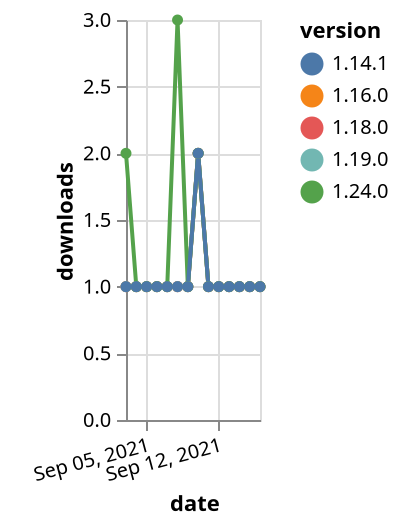 {"$schema": "https://vega.github.io/schema/vega-lite/v5.json", "description": "A simple bar chart with embedded data.", "data": {"values": [{"date": "2021-09-03", "total": 195, "delta": 1, "version": "1.18.0"}, {"date": "2021-09-04", "total": 196, "delta": 1, "version": "1.18.0"}, {"date": "2021-09-05", "total": 197, "delta": 1, "version": "1.18.0"}, {"date": "2021-09-06", "total": 198, "delta": 1, "version": "1.18.0"}, {"date": "2021-09-07", "total": 199, "delta": 1, "version": "1.18.0"}, {"date": "2021-09-08", "total": 200, "delta": 1, "version": "1.18.0"}, {"date": "2021-09-09", "total": 201, "delta": 1, "version": "1.18.0"}, {"date": "2021-09-10", "total": 203, "delta": 2, "version": "1.18.0"}, {"date": "2021-09-11", "total": 204, "delta": 1, "version": "1.18.0"}, {"date": "2021-09-12", "total": 205, "delta": 1, "version": "1.18.0"}, {"date": "2021-09-13", "total": 206, "delta": 1, "version": "1.18.0"}, {"date": "2021-09-14", "total": 207, "delta": 1, "version": "1.18.0"}, {"date": "2021-09-15", "total": 208, "delta": 1, "version": "1.18.0"}, {"date": "2021-09-16", "total": 209, "delta": 1, "version": "1.18.0"}, {"date": "2021-09-03", "total": 213, "delta": 1, "version": "1.16.0"}, {"date": "2021-09-04", "total": 214, "delta": 1, "version": "1.16.0"}, {"date": "2021-09-05", "total": 215, "delta": 1, "version": "1.16.0"}, {"date": "2021-09-06", "total": 216, "delta": 1, "version": "1.16.0"}, {"date": "2021-09-07", "total": 217, "delta": 1, "version": "1.16.0"}, {"date": "2021-09-08", "total": 218, "delta": 1, "version": "1.16.0"}, {"date": "2021-09-09", "total": 219, "delta": 1, "version": "1.16.0"}, {"date": "2021-09-10", "total": 221, "delta": 2, "version": "1.16.0"}, {"date": "2021-09-11", "total": 222, "delta": 1, "version": "1.16.0"}, {"date": "2021-09-12", "total": 223, "delta": 1, "version": "1.16.0"}, {"date": "2021-09-13", "total": 224, "delta": 1, "version": "1.16.0"}, {"date": "2021-09-14", "total": 225, "delta": 1, "version": "1.16.0"}, {"date": "2021-09-15", "total": 226, "delta": 1, "version": "1.16.0"}, {"date": "2021-09-16", "total": 227, "delta": 1, "version": "1.16.0"}, {"date": "2021-09-03", "total": 174, "delta": 1, "version": "1.19.0"}, {"date": "2021-09-04", "total": 175, "delta": 1, "version": "1.19.0"}, {"date": "2021-09-05", "total": 176, "delta": 1, "version": "1.19.0"}, {"date": "2021-09-06", "total": 177, "delta": 1, "version": "1.19.0"}, {"date": "2021-09-07", "total": 178, "delta": 1, "version": "1.19.0"}, {"date": "2021-09-08", "total": 179, "delta": 1, "version": "1.19.0"}, {"date": "2021-09-09", "total": 180, "delta": 1, "version": "1.19.0"}, {"date": "2021-09-10", "total": 182, "delta": 2, "version": "1.19.0"}, {"date": "2021-09-11", "total": 183, "delta": 1, "version": "1.19.0"}, {"date": "2021-09-12", "total": 184, "delta": 1, "version": "1.19.0"}, {"date": "2021-09-13", "total": 185, "delta": 1, "version": "1.19.0"}, {"date": "2021-09-14", "total": 186, "delta": 1, "version": "1.19.0"}, {"date": "2021-09-15", "total": 187, "delta": 1, "version": "1.19.0"}, {"date": "2021-09-16", "total": 188, "delta": 1, "version": "1.19.0"}, {"date": "2021-09-03", "total": 122, "delta": 2, "version": "1.24.0"}, {"date": "2021-09-04", "total": 123, "delta": 1, "version": "1.24.0"}, {"date": "2021-09-05", "total": 124, "delta": 1, "version": "1.24.0"}, {"date": "2021-09-06", "total": 125, "delta": 1, "version": "1.24.0"}, {"date": "2021-09-07", "total": 126, "delta": 1, "version": "1.24.0"}, {"date": "2021-09-08", "total": 129, "delta": 3, "version": "1.24.0"}, {"date": "2021-09-09", "total": 130, "delta": 1, "version": "1.24.0"}, {"date": "2021-09-10", "total": 132, "delta": 2, "version": "1.24.0"}, {"date": "2021-09-11", "total": 133, "delta": 1, "version": "1.24.0"}, {"date": "2021-09-12", "total": 134, "delta": 1, "version": "1.24.0"}, {"date": "2021-09-13", "total": 135, "delta": 1, "version": "1.24.0"}, {"date": "2021-09-14", "total": 136, "delta": 1, "version": "1.24.0"}, {"date": "2021-09-15", "total": 137, "delta": 1, "version": "1.24.0"}, {"date": "2021-09-16", "total": 138, "delta": 1, "version": "1.24.0"}, {"date": "2021-09-03", "total": 265, "delta": 1, "version": "1.14.1"}, {"date": "2021-09-04", "total": 266, "delta": 1, "version": "1.14.1"}, {"date": "2021-09-05", "total": 267, "delta": 1, "version": "1.14.1"}, {"date": "2021-09-06", "total": 268, "delta": 1, "version": "1.14.1"}, {"date": "2021-09-07", "total": 269, "delta": 1, "version": "1.14.1"}, {"date": "2021-09-08", "total": 270, "delta": 1, "version": "1.14.1"}, {"date": "2021-09-09", "total": 271, "delta": 1, "version": "1.14.1"}, {"date": "2021-09-10", "total": 273, "delta": 2, "version": "1.14.1"}, {"date": "2021-09-11", "total": 274, "delta": 1, "version": "1.14.1"}, {"date": "2021-09-12", "total": 275, "delta": 1, "version": "1.14.1"}, {"date": "2021-09-13", "total": 276, "delta": 1, "version": "1.14.1"}, {"date": "2021-09-14", "total": 277, "delta": 1, "version": "1.14.1"}, {"date": "2021-09-15", "total": 278, "delta": 1, "version": "1.14.1"}, {"date": "2021-09-16", "total": 279, "delta": 1, "version": "1.14.1"}]}, "width": "container", "mark": {"type": "line", "point": {"filled": true}}, "encoding": {"x": {"field": "date", "type": "temporal", "timeUnit": "yearmonthdate", "title": "date", "axis": {"labelAngle": -15}}, "y": {"field": "delta", "type": "quantitative", "title": "downloads"}, "color": {"field": "version", "type": "nominal"}, "tooltip": {"field": "delta"}}}